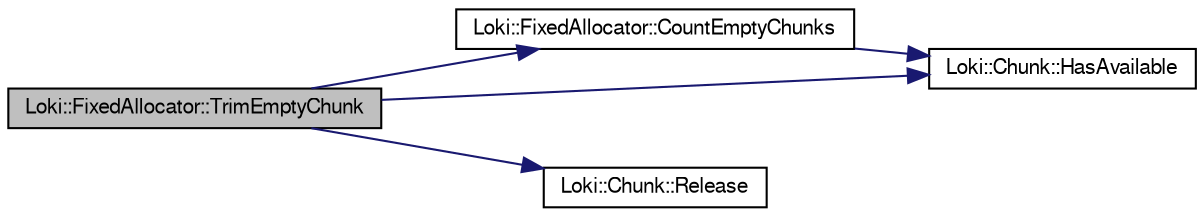 digraph G
{
  bgcolor="transparent";
  edge [fontname="FreeSans",fontsize="10",labelfontname="FreeSans",labelfontsize="10"];
  node [fontname="FreeSans",fontsize="10",shape=record];
  rankdir=LR;
  Node1 [label="Loki::FixedAllocator::TrimEmptyChunk",height=0.2,width=0.4,color="black", fillcolor="grey75", style="filled" fontcolor="black"];
  Node1 -> Node2 [color="midnightblue",fontsize="10",style="solid",fontname="FreeSans"];
  Node2 [label="Loki::FixedAllocator::CountEmptyChunks",height=0.2,width=0.4,color="black",URL="$a00056.html#e74cbab50e78bfa115d7c0fcdce00641"];
  Node2 -> Node3 [color="midnightblue",fontsize="10",style="solid",fontname="FreeSans"];
  Node3 [label="Loki::Chunk::HasAvailable",height=0.2,width=0.4,color="black",URL="$a00025.html#0874a711145788bd8c5265a9de2a4aac"];
  Node1 -> Node3 [color="midnightblue",fontsize="10",style="solid",fontname="FreeSans"];
  Node1 -> Node4 [color="midnightblue",fontsize="10",style="solid",fontname="FreeSans"];
  Node4 [label="Loki::Chunk::Release",height=0.2,width=0.4,color="black",URL="$a00025.html#6b011a6b92135a9c5d636b104ffd71bd",tooltip="Releases the allocated block of memory."];
}
